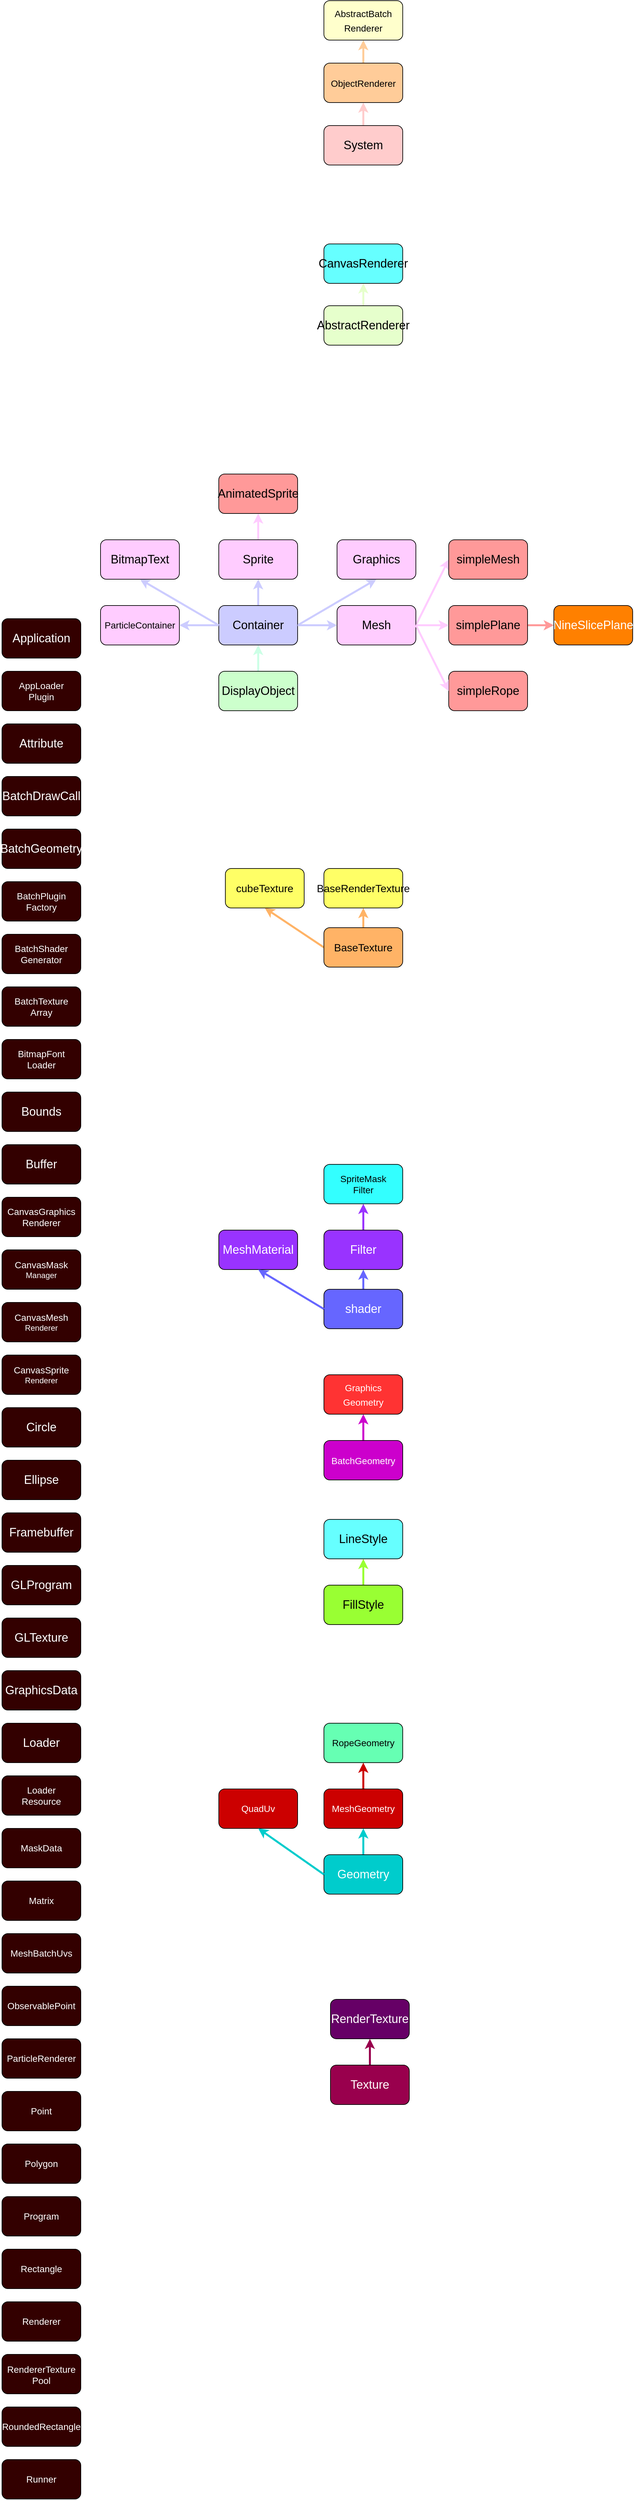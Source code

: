 <mxfile version="12.3.9" type="github" pages="1">
  <diagram id="thLPAHnBat29S-Hlk40B" name="第 1 页">
    <mxGraphModel dx="1695" dy="482" grid="1" gridSize="10" guides="0" tooltips="1" connect="1" arrows="1" fold="1" page="1" pageScale="1" pageWidth="827" pageHeight="1169" math="0" shadow="0">
      <root>
        <mxCell id="0"/>
        <mxCell id="1" parent="0"/>
        <mxCell id="hVxCnSyeNLPReYvmllyp-5" style="rounded=0;orthogonalLoop=1;jettySize=auto;html=1;exitX=0.5;exitY=0;exitDx=0;exitDy=0;entryX=0.5;entryY=1;entryDx=0;entryDy=0;strokeColor=#FFCCCC;strokeWidth=3;" edge="1" parent="1" source="hVxCnSyeNLPReYvmllyp-2" target="hVxCnSyeNLPReYvmllyp-3">
          <mxGeometry relative="1" as="geometry"/>
        </mxCell>
        <mxCell id="hVxCnSyeNLPReYvmllyp-2" value="&lt;font style=&quot;font-size: 18px&quot;&gt;System&lt;/font&gt;" style="rounded=1;whiteSpace=wrap;html=1;fillColor=#FFCCCC;" vertex="1" parent="1">
          <mxGeometry x="340" y="280" width="120" height="60" as="geometry"/>
        </mxCell>
        <mxCell id="hVxCnSyeNLPReYvmllyp-8" style="edgeStyle=none;rounded=0;orthogonalLoop=1;jettySize=auto;html=1;exitX=0.5;exitY=0;exitDx=0;exitDy=0;strokeColor=#FFCC99;strokeWidth=3;" edge="1" parent="1" source="hVxCnSyeNLPReYvmllyp-3" target="hVxCnSyeNLPReYvmllyp-7">
          <mxGeometry relative="1" as="geometry"/>
        </mxCell>
        <mxCell id="hVxCnSyeNLPReYvmllyp-3" value="&lt;font style=&quot;font-size: 14px&quot;&gt;ObjectRenderer&lt;/font&gt;" style="rounded=1;whiteSpace=wrap;html=1;fillColor=#FFCC99;gradientColor=none;fontSize=18;" vertex="1" parent="1">
          <mxGeometry x="340" y="185" width="120" height="60" as="geometry"/>
        </mxCell>
        <mxCell id="hVxCnSyeNLPReYvmllyp-7" value="&lt;font style=&quot;font-size: 14px&quot;&gt;AbstractBatch&lt;br&gt;Renderer&lt;/font&gt;" style="rounded=1;whiteSpace=wrap;html=1;fillColor=#FFFFCC;gradientColor=none;fontSize=18;" vertex="1" parent="1">
          <mxGeometry x="340" y="90" width="120" height="60" as="geometry"/>
        </mxCell>
        <mxCell id="hVxCnSyeNLPReYvmllyp-39" style="edgeStyle=none;rounded=0;orthogonalLoop=1;jettySize=auto;html=1;exitX=0.5;exitY=0;exitDx=0;exitDy=0;entryX=0.5;entryY=1;entryDx=0;entryDy=0;strokeColor=#E6FFCC;strokeWidth=3;" edge="1" parent="1" source="hVxCnSyeNLPReYvmllyp-9" target="hVxCnSyeNLPReYvmllyp-38">
          <mxGeometry relative="1" as="geometry"/>
        </mxCell>
        <mxCell id="hVxCnSyeNLPReYvmllyp-9" value="&lt;span style=&quot;font-size: 18px&quot;&gt;AbstractRenderer&lt;/span&gt;" style="rounded=1;whiteSpace=wrap;html=1;fillColor=#E6FFCC;" vertex="1" parent="1">
          <mxGeometry x="340" y="554" width="120" height="60" as="geometry"/>
        </mxCell>
        <mxCell id="hVxCnSyeNLPReYvmllyp-13" style="edgeStyle=none;rounded=0;orthogonalLoop=1;jettySize=auto;html=1;exitX=0.5;exitY=0;exitDx=0;exitDy=0;entryX=0.5;entryY=1;entryDx=0;entryDy=0;strokeColor=#CCFFE6;strokeWidth=3;" edge="1" parent="1" source="hVxCnSyeNLPReYvmllyp-10" target="hVxCnSyeNLPReYvmllyp-11">
          <mxGeometry relative="1" as="geometry"/>
        </mxCell>
        <mxCell id="hVxCnSyeNLPReYvmllyp-10" value="&lt;span style=&quot;font-size: 18px&quot;&gt;DisplayObject&lt;/span&gt;" style="rounded=1;whiteSpace=wrap;html=1;fillColor=#CCFFCC;gradientColor=none;" vertex="1" parent="1">
          <mxGeometry x="180" y="1110" width="120" height="60" as="geometry"/>
        </mxCell>
        <mxCell id="hVxCnSyeNLPReYvmllyp-15" style="edgeStyle=none;rounded=0;orthogonalLoop=1;jettySize=auto;html=1;exitX=0.5;exitY=0;exitDx=0;exitDy=0;strokeColor=#CCCCFF;strokeWidth=3;" edge="1" parent="1" source="hVxCnSyeNLPReYvmllyp-11" target="hVxCnSyeNLPReYvmllyp-14">
          <mxGeometry relative="1" as="geometry"/>
        </mxCell>
        <mxCell id="hVxCnSyeNLPReYvmllyp-57" style="edgeStyle=none;rounded=0;orthogonalLoop=1;jettySize=auto;html=1;exitX=1;exitY=0.5;exitDx=0;exitDy=0;entryX=0.5;entryY=1;entryDx=0;entryDy=0;strokeColor=#CCCCFF;strokeWidth=3;" edge="1" parent="1" source="hVxCnSyeNLPReYvmllyp-11" target="hVxCnSyeNLPReYvmllyp-56">
          <mxGeometry relative="1" as="geometry"/>
        </mxCell>
        <mxCell id="hVxCnSyeNLPReYvmllyp-11" value="&lt;span style=&quot;font-size: 18px&quot;&gt;Container&lt;/span&gt;" style="rounded=1;whiteSpace=wrap;html=1;fillColor=#CCCCFF;gradientColor=none;" vertex="1" parent="1">
          <mxGeometry x="180" y="1010" width="120" height="60" as="geometry"/>
        </mxCell>
        <mxCell id="hVxCnSyeNLPReYvmllyp-17" style="edgeStyle=none;rounded=0;orthogonalLoop=1;jettySize=auto;html=1;exitX=0.5;exitY=0;exitDx=0;exitDy=0;entryX=0.5;entryY=1;entryDx=0;entryDy=0;strokeColor=#FFCCFF;strokeWidth=3;" edge="1" parent="1" source="hVxCnSyeNLPReYvmllyp-14" target="hVxCnSyeNLPReYvmllyp-16">
          <mxGeometry relative="1" as="geometry"/>
        </mxCell>
        <mxCell id="hVxCnSyeNLPReYvmllyp-14" value="&lt;span style=&quot;font-size: 18px&quot;&gt;Sprite&lt;/span&gt;" style="rounded=1;whiteSpace=wrap;html=1;fillColor=#FFCCFF;gradientColor=none;" vertex="1" parent="1">
          <mxGeometry x="180" y="910" width="120" height="60" as="geometry"/>
        </mxCell>
        <mxCell id="hVxCnSyeNLPReYvmllyp-16" value="&lt;span style=&quot;font-size: 18px&quot;&gt;AnimatedSprite&lt;/span&gt;" style="rounded=1;whiteSpace=wrap;html=1;fillColor=#FF9999;gradientColor=none;" vertex="1" parent="1">
          <mxGeometry x="180" y="810" width="120" height="60" as="geometry"/>
        </mxCell>
        <mxCell id="hVxCnSyeNLPReYvmllyp-18" value="&lt;span style=&quot;font-size: 18px&quot;&gt;&lt;font color=&quot;#ffffff&quot;&gt;Application&lt;/font&gt;&lt;/span&gt;" style="rounded=1;whiteSpace=wrap;html=1;fillColor=#330000;gradientColor=none;" vertex="1" parent="1">
          <mxGeometry x="-150" y="1030" width="120" height="60" as="geometry"/>
        </mxCell>
        <mxCell id="hVxCnSyeNLPReYvmllyp-19" value="&lt;font color=&quot;#ffffff&quot; style=&quot;font-size: 14px&quot;&gt;AppLoader&lt;br&gt;Plugin&lt;/font&gt;" style="rounded=1;whiteSpace=wrap;html=1;fillColor=#330000;gradientColor=none;" vertex="1" parent="1">
          <mxGeometry x="-150" y="1110" width="120" height="60" as="geometry"/>
        </mxCell>
        <mxCell id="hVxCnSyeNLPReYvmllyp-20" value="&lt;span style=&quot;font-size: 18px&quot;&gt;&lt;font color=&quot;#ffffff&quot;&gt;Attribute&lt;/font&gt;&lt;/span&gt;" style="rounded=1;whiteSpace=wrap;html=1;fillColor=#330000;gradientColor=none;" vertex="1" parent="1">
          <mxGeometry x="-150" y="1190" width="120" height="60" as="geometry"/>
        </mxCell>
        <mxCell id="hVxCnSyeNLPReYvmllyp-23" style="edgeStyle=none;rounded=0;orthogonalLoop=1;jettySize=auto;html=1;exitX=0.5;exitY=0;exitDx=0;exitDy=0;strokeColor=#FFB366;strokeWidth=3;" edge="1" parent="1" source="hVxCnSyeNLPReYvmllyp-21" target="hVxCnSyeNLPReYvmllyp-22">
          <mxGeometry relative="1" as="geometry"/>
        </mxCell>
        <mxCell id="hVxCnSyeNLPReYvmllyp-43" style="edgeStyle=none;rounded=0;orthogonalLoop=1;jettySize=auto;html=1;exitX=0;exitY=0.5;exitDx=0;exitDy=0;entryX=0.5;entryY=1;entryDx=0;entryDy=0;strokeColor=#FFB366;strokeWidth=3;" edge="1" parent="1" source="hVxCnSyeNLPReYvmllyp-21" target="hVxCnSyeNLPReYvmllyp-42">
          <mxGeometry relative="1" as="geometry"/>
        </mxCell>
        <mxCell id="hVxCnSyeNLPReYvmllyp-21" value="&lt;font size=&quot;3&quot;&gt;BaseTexture&lt;/font&gt;" style="rounded=1;whiteSpace=wrap;html=1;fillColor=#FFB366;gradientColor=none;" vertex="1" parent="1">
          <mxGeometry x="340" y="1500" width="120" height="60" as="geometry"/>
        </mxCell>
        <mxCell id="hVxCnSyeNLPReYvmllyp-22" value="&lt;font size=&quot;3&quot;&gt;BaseRenderTexture&lt;/font&gt;" style="rounded=1;whiteSpace=wrap;html=1;fillColor=#FFFF66;gradientColor=none;" vertex="1" parent="1">
          <mxGeometry x="340" y="1410" width="120" height="60" as="geometry"/>
        </mxCell>
        <mxCell id="hVxCnSyeNLPReYvmllyp-24" value="&lt;span style=&quot;font-size: 18px&quot;&gt;&lt;font color=&quot;#ffffff&quot;&gt;BatchDrawCall&lt;/font&gt;&lt;/span&gt;" style="rounded=1;whiteSpace=wrap;html=1;fillColor=#330000;gradientColor=none;" vertex="1" parent="1">
          <mxGeometry x="-150" y="1270" width="120" height="60" as="geometry"/>
        </mxCell>
        <mxCell id="hVxCnSyeNLPReYvmllyp-25" value="&lt;font color=&quot;#ffffff&quot; style=&quot;font-size: 18px&quot;&gt;BatchGeometry&lt;/font&gt;" style="rounded=1;whiteSpace=wrap;html=1;fillColor=#330000;gradientColor=none;" vertex="1" parent="1">
          <mxGeometry x="-150" y="1350" width="120" height="60" as="geometry"/>
        </mxCell>
        <mxCell id="hVxCnSyeNLPReYvmllyp-26" value="&lt;font color=&quot;#ffffff&quot; style=&quot;font-size: 14px&quot;&gt;BatchPlugin&lt;br&gt;Factory&lt;/font&gt;" style="rounded=1;whiteSpace=wrap;html=1;fillColor=#330000;gradientColor=none;" vertex="1" parent="1">
          <mxGeometry x="-150" y="1430" width="120" height="60" as="geometry"/>
        </mxCell>
        <mxCell id="hVxCnSyeNLPReYvmllyp-27" value="&lt;font color=&quot;#ffffff&quot; style=&quot;font-size: 14px&quot;&gt;BatchShader&lt;br&gt;Generator&lt;/font&gt;" style="rounded=1;whiteSpace=wrap;html=1;fillColor=#330000;gradientColor=none;" vertex="1" parent="1">
          <mxGeometry x="-150" y="1510" width="120" height="60" as="geometry"/>
        </mxCell>
        <mxCell id="hVxCnSyeNLPReYvmllyp-28" value="&lt;font color=&quot;#ffffff&quot; style=&quot;font-size: 14px&quot;&gt;BatchTexture&lt;br&gt;Array&lt;/font&gt;" style="rounded=1;whiteSpace=wrap;html=1;fillColor=#330000;gradientColor=none;" vertex="1" parent="1">
          <mxGeometry x="-150" y="1590" width="120" height="60" as="geometry"/>
        </mxCell>
        <mxCell id="hVxCnSyeNLPReYvmllyp-29" value="&lt;font color=&quot;#ffffff&quot; style=&quot;font-size: 14px&quot;&gt;BitmapFont&lt;br&gt;Loader&lt;br&gt;&lt;/font&gt;" style="rounded=1;whiteSpace=wrap;html=1;fillColor=#330000;gradientColor=none;" vertex="1" parent="1">
          <mxGeometry x="-150" y="1670" width="120" height="60" as="geometry"/>
        </mxCell>
        <mxCell id="hVxCnSyeNLPReYvmllyp-30" style="edgeStyle=none;rounded=0;orthogonalLoop=1;jettySize=auto;html=1;exitX=0;exitY=0.5;exitDx=0;exitDy=0;strokeColor=#CCCCFF;strokeWidth=3;entryX=0.5;entryY=1;entryDx=0;entryDy=0;" edge="1" parent="1" source="hVxCnSyeNLPReYvmllyp-11" target="hVxCnSyeNLPReYvmllyp-32">
          <mxGeometry relative="1" as="geometry">
            <mxPoint x="250" y="1020" as="sourcePoint"/>
            <mxPoint x="60" y="1030" as="targetPoint"/>
          </mxGeometry>
        </mxCell>
        <mxCell id="hVxCnSyeNLPReYvmllyp-32" value="&lt;span style=&quot;font-size: 18px&quot;&gt;BitmapText&lt;/span&gt;" style="rounded=1;whiteSpace=wrap;html=1;fillColor=#FFCCFF;gradientColor=none;" vertex="1" parent="1">
          <mxGeometry y="910" width="120" height="60" as="geometry"/>
        </mxCell>
        <mxCell id="hVxCnSyeNLPReYvmllyp-33" value="&lt;font color=&quot;#ffffff&quot;&gt;&lt;font style=&quot;font-size: 18px&quot;&gt;Bounds&lt;/font&gt;&lt;br&gt;&lt;/font&gt;" style="rounded=1;whiteSpace=wrap;html=1;fillColor=#330000;gradientColor=none;" vertex="1" parent="1">
          <mxGeometry x="-150" y="1750" width="120" height="60" as="geometry"/>
        </mxCell>
        <mxCell id="hVxCnSyeNLPReYvmllyp-34" value="&lt;font color=&quot;#ffffff&quot;&gt;&lt;font style=&quot;font-size: 18px&quot;&gt;Buffer&lt;/font&gt;&lt;br&gt;&lt;/font&gt;" style="rounded=1;whiteSpace=wrap;html=1;fillColor=#330000;gradientColor=none;" vertex="1" parent="1">
          <mxGeometry x="-150" y="1830" width="120" height="60" as="geometry"/>
        </mxCell>
        <mxCell id="hVxCnSyeNLPReYvmllyp-35" value="&lt;font color=&quot;#ffffff&quot;&gt;&lt;font style=&quot;font-size: 14px&quot;&gt;&lt;font&gt;CanvasGraphics&lt;br&gt;&lt;/font&gt;Renderer&lt;/font&gt;&lt;br&gt;&lt;/font&gt;" style="rounded=1;whiteSpace=wrap;html=1;fillColor=#330000;gradientColor=none;" vertex="1" parent="1">
          <mxGeometry x="-150" y="1910" width="120" height="60" as="geometry"/>
        </mxCell>
        <mxCell id="hVxCnSyeNLPReYvmllyp-36" value="&lt;font color=&quot;#ffffff&quot;&gt;&lt;font style=&quot;font-size: 14px&quot;&gt;&lt;font&gt;CanvasMask&lt;br&gt;&lt;/font&gt;&lt;/font&gt;Manager&lt;br&gt;&lt;/font&gt;" style="rounded=1;whiteSpace=wrap;html=1;fillColor=#330000;gradientColor=none;" vertex="1" parent="1">
          <mxGeometry x="-150" y="1990" width="120" height="60" as="geometry"/>
        </mxCell>
        <mxCell id="hVxCnSyeNLPReYvmllyp-37" value="&lt;font color=&quot;#ffffff&quot;&gt;&lt;font style=&quot;font-size: 14px&quot;&gt;&lt;font&gt;CanvasMesh&lt;br&gt;&lt;/font&gt;&lt;/font&gt;Renderer&lt;br&gt;&lt;/font&gt;" style="rounded=1;whiteSpace=wrap;html=1;fillColor=#330000;gradientColor=none;" vertex="1" parent="1">
          <mxGeometry x="-150" y="2070" width="120" height="60" as="geometry"/>
        </mxCell>
        <mxCell id="hVxCnSyeNLPReYvmllyp-38" value="&lt;span style=&quot;font-size: 18px&quot;&gt;CanvasRenderer&lt;/span&gt;" style="rounded=1;whiteSpace=wrap;html=1;fillColor=#66FFFF;" vertex="1" parent="1">
          <mxGeometry x="340" y="460" width="120" height="60" as="geometry"/>
        </mxCell>
        <mxCell id="hVxCnSyeNLPReYvmllyp-40" value="&lt;font color=&quot;#ffffff&quot;&gt;&lt;font style=&quot;font-size: 14px&quot;&gt;&lt;font&gt;CanvasSprite&lt;br&gt;&lt;/font&gt;&lt;/font&gt;Renderer&lt;br&gt;&lt;/font&gt;" style="rounded=1;whiteSpace=wrap;html=1;fillColor=#330000;gradientColor=none;" vertex="1" parent="1">
          <mxGeometry x="-150" y="2150" width="120" height="60" as="geometry"/>
        </mxCell>
        <mxCell id="hVxCnSyeNLPReYvmllyp-41" value="&lt;font color=&quot;#ffffff&quot;&gt;&lt;font style=&quot;font-size: 18px&quot;&gt;Circle&lt;/font&gt;&lt;br&gt;&lt;/font&gt;" style="rounded=1;whiteSpace=wrap;html=1;fillColor=#330000;gradientColor=none;" vertex="1" parent="1">
          <mxGeometry x="-150" y="2230" width="120" height="60" as="geometry"/>
        </mxCell>
        <mxCell id="hVxCnSyeNLPReYvmllyp-42" value="&lt;font size=&quot;3&quot;&gt;cubeTexture&lt;/font&gt;" style="rounded=1;whiteSpace=wrap;html=1;fillColor=#FFFF66;gradientColor=none;" vertex="1" parent="1">
          <mxGeometry x="190" y="1410" width="120" height="60" as="geometry"/>
        </mxCell>
        <mxCell id="hVxCnSyeNLPReYvmllyp-44" value="&lt;font color=&quot;#ffffff&quot;&gt;&lt;font style=&quot;font-size: 18px&quot;&gt;Ellipse&lt;/font&gt;&lt;br&gt;&lt;/font&gt;" style="rounded=1;whiteSpace=wrap;html=1;fillColor=#330000;gradientColor=none;" vertex="1" parent="1">
          <mxGeometry x="-150" y="2310" width="120" height="60" as="geometry"/>
        </mxCell>
        <mxCell id="hVxCnSyeNLPReYvmllyp-63" style="edgeStyle=none;rounded=0;orthogonalLoop=1;jettySize=auto;html=1;exitX=0.5;exitY=0;exitDx=0;exitDy=0;entryX=0.5;entryY=1;entryDx=0;entryDy=0;strokeColor=#99FF33;strokeWidth=3;" edge="1" parent="1" source="hVxCnSyeNLPReYvmllyp-45" target="hVxCnSyeNLPReYvmllyp-62">
          <mxGeometry relative="1" as="geometry"/>
        </mxCell>
        <mxCell id="hVxCnSyeNLPReYvmllyp-45" value="&lt;font style=&quot;font-size: 18px&quot;&gt;FillStyle&lt;/font&gt;" style="rounded=1;whiteSpace=wrap;html=1;fillColor=#99FF33;gradientColor=none;" vertex="1" parent="1">
          <mxGeometry x="340" y="2500" width="120" height="60" as="geometry"/>
        </mxCell>
        <mxCell id="hVxCnSyeNLPReYvmllyp-49" style="edgeStyle=none;rounded=0;orthogonalLoop=1;jettySize=auto;html=1;exitX=0.5;exitY=0;exitDx=0;exitDy=0;entryX=0.5;entryY=1;entryDx=0;entryDy=0;strokeColor=#6666FF;strokeWidth=3;" edge="1" parent="1" source="hVxCnSyeNLPReYvmllyp-47" target="hVxCnSyeNLPReYvmllyp-48">
          <mxGeometry relative="1" as="geometry"/>
        </mxCell>
        <object label="&lt;font color=&quot;#ffffff&quot; style=&quot;font-size: 18px&quot;&gt;shader&lt;/font&gt;" 描述="着色器" link="http://pixijs.download/release/docs/PIXI.Shader.html" id="hVxCnSyeNLPReYvmllyp-47">
          <mxCell style="rounded=1;whiteSpace=wrap;html=1;fillColor=#6666FF;gradientColor=none;" vertex="1" parent="1">
            <mxGeometry x="340" y="2050" width="120" height="60" as="geometry"/>
          </mxCell>
        </object>
        <mxCell id="hVxCnSyeNLPReYvmllyp-111" style="edgeStyle=none;rounded=0;orthogonalLoop=1;jettySize=auto;html=1;exitX=0.5;exitY=0;exitDx=0;exitDy=0;entryX=0.5;entryY=1;entryDx=0;entryDy=0;strokeColor=#9933FF;strokeWidth=3;" edge="1" parent="1" source="hVxCnSyeNLPReYvmllyp-48" target="hVxCnSyeNLPReYvmllyp-110">
          <mxGeometry relative="1" as="geometry"/>
        </mxCell>
        <mxCell id="hVxCnSyeNLPReYvmllyp-48" value="&lt;font color=&quot;#ffffff&quot; style=&quot;font-size: 18px&quot;&gt;Filter&lt;/font&gt;" style="rounded=1;whiteSpace=wrap;html=1;fillColor=#9933FF;gradientColor=none;" vertex="1" parent="1">
          <mxGeometry x="340" y="1960" width="120" height="60" as="geometry"/>
        </mxCell>
        <mxCell id="hVxCnSyeNLPReYvmllyp-52" value="&lt;font color=&quot;#ffffff&quot;&gt;&lt;font style=&quot;font-size: 18px&quot;&gt;Framebuffer&lt;/font&gt;&lt;br&gt;&lt;/font&gt;" style="rounded=1;whiteSpace=wrap;html=1;fillColor=#330000;gradientColor=none;" vertex="1" parent="1">
          <mxGeometry x="-150" y="2390" width="120" height="60" as="geometry"/>
        </mxCell>
        <mxCell id="hVxCnSyeNLPReYvmllyp-73" style="edgeStyle=none;rounded=0;orthogonalLoop=1;jettySize=auto;html=1;exitX=0.5;exitY=0;exitDx=0;exitDy=0;entryX=0.5;entryY=1;entryDx=0;entryDy=0;strokeColor=#00CCCC;strokeWidth=3;" edge="1" parent="1" source="hVxCnSyeNLPReYvmllyp-53" target="hVxCnSyeNLPReYvmllyp-72">
          <mxGeometry relative="1" as="geometry"/>
        </mxCell>
        <mxCell id="hVxCnSyeNLPReYvmllyp-53" value="&lt;font color=&quot;#ffffff&quot;&gt;&lt;span style=&quot;font-size: 18px&quot;&gt;Geometry&lt;/span&gt;&lt;br&gt;&lt;/font&gt;" style="rounded=1;whiteSpace=wrap;html=1;fillColor=#00CCCC;gradientColor=none;" vertex="1" parent="1">
          <mxGeometry x="340" y="2910" width="120" height="60" as="geometry"/>
        </mxCell>
        <mxCell id="hVxCnSyeNLPReYvmllyp-54" value="&lt;font color=&quot;#ffffff&quot;&gt;&lt;span style=&quot;font-size: 18px&quot;&gt;GLProgram&lt;/span&gt;&lt;br&gt;&lt;/font&gt;" style="rounded=1;whiteSpace=wrap;html=1;fillColor=#330000;gradientColor=none;" vertex="1" parent="1">
          <mxGeometry x="-150" y="2470" width="120" height="60" as="geometry"/>
        </mxCell>
        <mxCell id="hVxCnSyeNLPReYvmllyp-55" value="&lt;font color=&quot;#ffffff&quot;&gt;&lt;span style=&quot;font-size: 18px&quot;&gt;GLTexture&lt;/span&gt;&lt;br&gt;&lt;/font&gt;" style="rounded=1;whiteSpace=wrap;html=1;fillColor=#330000;gradientColor=none;" vertex="1" parent="1">
          <mxGeometry x="-150" y="2550" width="120" height="60" as="geometry"/>
        </mxCell>
        <mxCell id="hVxCnSyeNLPReYvmllyp-56" value="&lt;span style=&quot;font-size: 18px&quot;&gt;Graphics&lt;/span&gt;" style="rounded=1;whiteSpace=wrap;html=1;fillColor=#FFCCFF;gradientColor=none;" vertex="1" parent="1">
          <mxGeometry x="360" y="910" width="120" height="60" as="geometry"/>
        </mxCell>
        <mxCell id="hVxCnSyeNLPReYvmllyp-58" value="&lt;font color=&quot;#ffffff&quot;&gt;&lt;span style=&quot;font-size: 18px&quot;&gt;GraphicsData&lt;/span&gt;&lt;br&gt;&lt;/font&gt;" style="rounded=1;whiteSpace=wrap;html=1;fillColor=#330000;gradientColor=none;" vertex="1" parent="1">
          <mxGeometry x="-150" y="2630" width="120" height="60" as="geometry"/>
        </mxCell>
        <mxCell id="hVxCnSyeNLPReYvmllyp-61" style="edgeStyle=none;rounded=0;orthogonalLoop=1;jettySize=auto;html=1;exitX=0.5;exitY=0;exitDx=0;exitDy=0;entryX=0.5;entryY=1;entryDx=0;entryDy=0;strokeColor=#CC00CC;strokeWidth=3;" edge="1" parent="1" source="hVxCnSyeNLPReYvmllyp-59" target="hVxCnSyeNLPReYvmllyp-60">
          <mxGeometry relative="1" as="geometry"/>
        </mxCell>
        <mxCell id="hVxCnSyeNLPReYvmllyp-59" value="&lt;font color=&quot;#ffffff&quot; style=&quot;font-size: 14px&quot;&gt;BatchGeometry&lt;/font&gt;" style="rounded=1;whiteSpace=wrap;html=1;fillColor=#CC00CC;gradientColor=none;fontSize=18;" vertex="1" parent="1">
          <mxGeometry x="340" y="2280" width="120" height="60" as="geometry"/>
        </mxCell>
        <mxCell id="hVxCnSyeNLPReYvmllyp-60" value="&lt;font color=&quot;#ffffff&quot; style=&quot;font-size: 14px&quot;&gt;Graphics&lt;br&gt;Geometry&lt;/font&gt;" style="rounded=1;whiteSpace=wrap;html=1;fillColor=#FF3333;gradientColor=none;fontSize=18;" vertex="1" parent="1">
          <mxGeometry x="340" y="2180" width="120" height="60" as="geometry"/>
        </mxCell>
        <mxCell id="hVxCnSyeNLPReYvmllyp-62" value="&lt;font style=&quot;font-size: 18px&quot;&gt;LineStyle&lt;/font&gt;" style="rounded=1;whiteSpace=wrap;html=1;fillColor=#66FFFF;gradientColor=none;" vertex="1" parent="1">
          <mxGeometry x="340" y="2400" width="120" height="60" as="geometry"/>
        </mxCell>
        <mxCell id="hVxCnSyeNLPReYvmllyp-64" value="&lt;font color=&quot;#ffffff&quot;&gt;&lt;span style=&quot;font-size: 18px&quot;&gt;Loader&lt;/span&gt;&lt;br&gt;&lt;/font&gt;" style="rounded=1;whiteSpace=wrap;html=1;fillColor=#330000;gradientColor=none;" vertex="1" parent="1">
          <mxGeometry x="-150" y="2710" width="120" height="60" as="geometry"/>
        </mxCell>
        <mxCell id="hVxCnSyeNLPReYvmllyp-65" value="&lt;font color=&quot;#ffffff&quot;&gt;&lt;font style=&quot;font-size: 14px&quot;&gt;Loader&lt;br&gt;Resource&lt;/font&gt;&lt;br&gt;&lt;/font&gt;" style="rounded=1;whiteSpace=wrap;html=1;fillColor=#330000;gradientColor=none;" vertex="1" parent="1">
          <mxGeometry x="-150" y="2790" width="120" height="60" as="geometry"/>
        </mxCell>
        <mxCell id="hVxCnSyeNLPReYvmllyp-66" value="&lt;font color=&quot;#ffffff&quot;&gt;&lt;span style=&quot;font-size: 14px&quot;&gt;MaskData&lt;/span&gt;&lt;br&gt;&lt;/font&gt;" style="rounded=1;whiteSpace=wrap;html=1;fillColor=#330000;gradientColor=none;" vertex="1" parent="1">
          <mxGeometry x="-150" y="2870" width="120" height="60" as="geometry"/>
        </mxCell>
        <mxCell id="hVxCnSyeNLPReYvmllyp-67" value="&lt;font color=&quot;#ffffff&quot;&gt;&lt;span style=&quot;font-size: 14px&quot;&gt;Matrix&lt;/span&gt;&lt;br&gt;&lt;/font&gt;" style="rounded=1;whiteSpace=wrap;html=1;fillColor=#330000;gradientColor=none;" vertex="1" parent="1">
          <mxGeometry x="-150" y="2950" width="120" height="60" as="geometry"/>
        </mxCell>
        <mxCell id="hVxCnSyeNLPReYvmllyp-106" style="edgeStyle=none;rounded=0;orthogonalLoop=1;jettySize=auto;html=1;exitX=1;exitY=0.5;exitDx=0;exitDy=0;entryX=0;entryY=0.5;entryDx=0;entryDy=0;strokeColor=#FFCCFF;strokeWidth=3;" edge="1" parent="1" source="hVxCnSyeNLPReYvmllyp-69" target="hVxCnSyeNLPReYvmllyp-105">
          <mxGeometry relative="1" as="geometry"/>
        </mxCell>
        <mxCell id="hVxCnSyeNLPReYvmllyp-69" value="&lt;span style=&quot;font-size: 18px&quot;&gt;Mesh&lt;/span&gt;" style="rounded=1;whiteSpace=wrap;html=1;fillColor=#FFCCFF;gradientColor=none;" vertex="1" parent="1">
          <mxGeometry x="360" y="1010" width="120" height="60" as="geometry"/>
        </mxCell>
        <mxCell id="hVxCnSyeNLPReYvmllyp-70" style="edgeStyle=none;rounded=0;orthogonalLoop=1;jettySize=auto;html=1;exitX=1;exitY=0.5;exitDx=0;exitDy=0;entryX=0;entryY=0.5;entryDx=0;entryDy=0;strokeColor=#CCCCFF;strokeWidth=3;" edge="1" parent="1" source="hVxCnSyeNLPReYvmllyp-11" target="hVxCnSyeNLPReYvmllyp-69">
          <mxGeometry relative="1" as="geometry">
            <mxPoint x="310" y="1050" as="sourcePoint"/>
            <mxPoint x="430" y="980" as="targetPoint"/>
          </mxGeometry>
        </mxCell>
        <mxCell id="hVxCnSyeNLPReYvmllyp-71" value="&lt;font color=&quot;#ffffff&quot;&gt;&lt;span style=&quot;font-size: 14px&quot;&gt;MeshBatchUvs&lt;/span&gt;&lt;br&gt;&lt;/font&gt;" style="rounded=1;whiteSpace=wrap;html=1;fillColor=#330000;gradientColor=none;" vertex="1" parent="1">
          <mxGeometry x="-150" y="3030" width="120" height="60" as="geometry"/>
        </mxCell>
        <mxCell id="hVxCnSyeNLPReYvmllyp-102" style="edgeStyle=none;rounded=0;orthogonalLoop=1;jettySize=auto;html=1;exitX=0.5;exitY=0;exitDx=0;exitDy=0;entryX=0.5;entryY=1;entryDx=0;entryDy=0;strokeColor=#CC0000;strokeWidth=3;" edge="1" parent="1" source="hVxCnSyeNLPReYvmllyp-72" target="hVxCnSyeNLPReYvmllyp-101">
          <mxGeometry relative="1" as="geometry"/>
        </mxCell>
        <mxCell id="hVxCnSyeNLPReYvmllyp-72" value="&lt;font color=&quot;#ffffff&quot;&gt;&lt;font style=&quot;font-size: 14px&quot;&gt;MeshGeometry&lt;/font&gt;&lt;br&gt;&lt;/font&gt;" style="rounded=1;whiteSpace=wrap;html=1;fillColor=#CC0000;gradientColor=none;" vertex="1" parent="1">
          <mxGeometry x="340" y="2810" width="120" height="60" as="geometry"/>
        </mxCell>
        <mxCell id="hVxCnSyeNLPReYvmllyp-74" value="&lt;font color=&quot;#ffffff&quot; style=&quot;font-size: 18px&quot;&gt;MeshMaterial&lt;/font&gt;" style="rounded=1;whiteSpace=wrap;html=1;fillColor=#9933FF;gradientColor=none;" vertex="1" parent="1">
          <mxGeometry x="180" y="1960" width="120" height="60" as="geometry"/>
        </mxCell>
        <mxCell id="hVxCnSyeNLPReYvmllyp-75" style="edgeStyle=none;rounded=0;orthogonalLoop=1;jettySize=auto;html=1;exitX=0;exitY=0.5;exitDx=0;exitDy=0;entryX=0.5;entryY=1;entryDx=0;entryDy=0;strokeColor=#6666FF;strokeWidth=3;" edge="1" parent="1" source="hVxCnSyeNLPReYvmllyp-47" target="hVxCnSyeNLPReYvmllyp-74">
          <mxGeometry relative="1" as="geometry">
            <mxPoint x="409" y="2060" as="sourcePoint"/>
            <mxPoint x="410" y="2030" as="targetPoint"/>
          </mxGeometry>
        </mxCell>
        <mxCell id="hVxCnSyeNLPReYvmllyp-79" style="edgeStyle=none;rounded=0;orthogonalLoop=1;jettySize=auto;html=1;exitX=1;exitY=0.5;exitDx=0;exitDy=0;entryX=0;entryY=0.5;entryDx=0;entryDy=0;strokeColor=#FF9999;strokeWidth=3;" edge="1" parent="1" source="hVxCnSyeNLPReYvmllyp-76" target="hVxCnSyeNLPReYvmllyp-78">
          <mxGeometry relative="1" as="geometry"/>
        </mxCell>
        <object label="&lt;span style=&quot;font-size: 18px&quot;&gt;simplePlane&lt;/span&gt;" 描述="SimplePlane允许您在几个点上绘制纹理，然后操作这些点" link="http://pixijs.download/release/docs/PIXI.SimplePlane.html" id="hVxCnSyeNLPReYvmllyp-76">
          <mxCell style="rounded=1;whiteSpace=wrap;html=1;fillColor=#FF9999;gradientColor=none;" vertex="1" parent="1">
            <mxGeometry x="530" y="1010" width="120" height="60" as="geometry"/>
          </mxCell>
        </object>
        <mxCell id="hVxCnSyeNLPReYvmllyp-77" style="edgeStyle=none;rounded=0;orthogonalLoop=1;jettySize=auto;html=1;exitX=1;exitY=0.5;exitDx=0;exitDy=0;entryX=0;entryY=0.5;entryDx=0;entryDy=0;strokeColor=#FFCCFF;strokeWidth=3;" edge="1" parent="1" source="hVxCnSyeNLPReYvmllyp-69" target="hVxCnSyeNLPReYvmllyp-76">
          <mxGeometry relative="1" as="geometry">
            <mxPoint x="250" y="920" as="sourcePoint"/>
            <mxPoint x="250" y="880" as="targetPoint"/>
          </mxGeometry>
        </mxCell>
        <mxCell id="hVxCnSyeNLPReYvmllyp-78" value="&lt;font color=&quot;#ffffff&quot;&gt;&lt;span style=&quot;font-size: 18px&quot;&gt;NineSlicePlane&lt;/span&gt;&lt;/font&gt;" style="rounded=1;whiteSpace=wrap;html=1;fillColor=#FF8000;gradientColor=none;" vertex="1" parent="1">
          <mxGeometry x="690" y="1010" width="120" height="60" as="geometry"/>
        </mxCell>
        <mxCell id="hVxCnSyeNLPReYvmllyp-80" value="&lt;font color=&quot;#ffffff&quot;&gt;&lt;span style=&quot;font-size: 14px&quot;&gt;ObservablePoint&lt;/span&gt;&lt;br&gt;&lt;/font&gt;" style="rounded=1;whiteSpace=wrap;html=1;fillColor=#330000;gradientColor=none;" vertex="1" parent="1">
          <mxGeometry x="-150" y="3110" width="120" height="60" as="geometry"/>
        </mxCell>
        <mxCell id="hVxCnSyeNLPReYvmllyp-82" value="&lt;font style=&quot;font-size: 14px&quot;&gt;ParticleContainer&lt;/font&gt;" style="rounded=1;whiteSpace=wrap;html=1;fillColor=#FFCCFF;gradientColor=none;" vertex="1" parent="1">
          <mxGeometry y="1010" width="120" height="60" as="geometry"/>
        </mxCell>
        <mxCell id="hVxCnSyeNLPReYvmllyp-83" style="edgeStyle=none;rounded=0;orthogonalLoop=1;jettySize=auto;html=1;exitX=0;exitY=0.5;exitDx=0;exitDy=0;strokeColor=#CCCCFF;strokeWidth=3;entryX=1;entryY=0.5;entryDx=0;entryDy=0;" edge="1" parent="1" source="hVxCnSyeNLPReYvmllyp-11" target="hVxCnSyeNLPReYvmllyp-82">
          <mxGeometry relative="1" as="geometry">
            <mxPoint x="190" y="1050" as="sourcePoint"/>
            <mxPoint x="70" y="980" as="targetPoint"/>
          </mxGeometry>
        </mxCell>
        <mxCell id="hVxCnSyeNLPReYvmllyp-84" value="&lt;font color=&quot;#ffffff&quot;&gt;&lt;span style=&quot;font-size: 14px&quot;&gt;ParticleRenderer&lt;/span&gt;&lt;br&gt;&lt;/font&gt;" style="rounded=1;whiteSpace=wrap;html=1;fillColor=#330000;gradientColor=none;" vertex="1" parent="1">
          <mxGeometry x="-150" y="3190" width="120" height="60" as="geometry"/>
        </mxCell>
        <mxCell id="hVxCnSyeNLPReYvmllyp-85" value="&lt;font color=&quot;#ffffff&quot;&gt;&lt;span style=&quot;font-size: 14px&quot;&gt;Point&lt;/span&gt;&lt;br&gt;&lt;/font&gt;" style="rounded=1;whiteSpace=wrap;html=1;fillColor=#330000;gradientColor=none;" vertex="1" parent="1">
          <mxGeometry x="-150" y="3270" width="120" height="60" as="geometry"/>
        </mxCell>
        <mxCell id="hVxCnSyeNLPReYvmllyp-86" value="&lt;font color=&quot;#ffffff&quot;&gt;&lt;span style=&quot;font-size: 14px&quot;&gt;Polygon&lt;/span&gt;&lt;br&gt;&lt;/font&gt;" style="rounded=1;whiteSpace=wrap;html=1;fillColor=#330000;gradientColor=none;" vertex="1" parent="1">
          <mxGeometry x="-150" y="3350" width="120" height="60" as="geometry"/>
        </mxCell>
        <mxCell id="hVxCnSyeNLPReYvmllyp-87" value="&lt;font color=&quot;#ffffff&quot;&gt;&lt;span style=&quot;font-size: 14px&quot;&gt;Program&lt;/span&gt;&lt;br&gt;&lt;/font&gt;" style="rounded=1;whiteSpace=wrap;html=1;fillColor=#330000;gradientColor=none;" vertex="1" parent="1">
          <mxGeometry x="-150" y="3430" width="120" height="60" as="geometry"/>
        </mxCell>
        <object label="&lt;font color=&quot;#ffffff&quot;&gt;&lt;font style=&quot;font-size: 14px&quot;&gt;QuadUv&lt;/font&gt;&lt;br&gt;&lt;/font&gt;" 描述="帮助类来创建一个带有uv的quad，就像v4中的一样" link="http://pixijs.download/release/docs/PIXI.QuadUv.html" id="hVxCnSyeNLPReYvmllyp-90">
          <mxCell style="rounded=1;whiteSpace=wrap;html=1;fillColor=#CC0000;gradientColor=none;" vertex="1" parent="1">
            <mxGeometry x="180" y="2810" width="120" height="60" as="geometry"/>
          </mxCell>
        </object>
        <mxCell id="hVxCnSyeNLPReYvmllyp-91" style="edgeStyle=none;rounded=0;orthogonalLoop=1;jettySize=auto;html=1;exitX=0;exitY=0.5;exitDx=0;exitDy=0;entryX=0.5;entryY=1;entryDx=0;entryDy=0;strokeColor=#00CCCC;strokeWidth=3;" edge="1" parent="1" source="hVxCnSyeNLPReYvmllyp-53" target="hVxCnSyeNLPReYvmllyp-90">
          <mxGeometry relative="1" as="geometry">
            <mxPoint x="410" y="2920" as="sourcePoint"/>
            <mxPoint x="410" y="2880" as="targetPoint"/>
          </mxGeometry>
        </mxCell>
        <object label="&lt;font color=&quot;#ffffff&quot;&gt;&lt;span style=&quot;font-size: 14px&quot;&gt;Rectangle&lt;/span&gt;&lt;br&gt;&lt;/font&gt;" 描述="矩形对象是一个由它的位置定义的区域，由它的左上角点(x, y)和它的宽度和高度表示。" link="http://pixijs.download/release/docs/PIXI.Rectangle.html" id="hVxCnSyeNLPReYvmllyp-93">
          <mxCell style="rounded=1;whiteSpace=wrap;html=1;fillColor=#330000;gradientColor=none;" vertex="1" parent="1">
            <mxGeometry x="-150" y="3510" width="120" height="60" as="geometry"/>
          </mxCell>
        </object>
        <object label="&lt;font color=&quot;#ffffff&quot;&gt;&lt;span style=&quot;font-size: 14px&quot;&gt;Renderer&lt;/span&gt;&lt;br&gt;&lt;/font&gt;" 描述="渲染器将场景及其所有内容绘制到支持WebGL的画布上。&#xa;这个渲染器应该用于支持WebGL的浏览器。&#xa;这个渲染器通过自动管理WebGLBatchesm工作，所以不需要Sprite批量或Sprite云。不要忘记将视图添加到DOM中，否则您将看不到任何内容!" link="http://pixijs.download/release/docs/PIXI.Renderer.html" id="hVxCnSyeNLPReYvmllyp-95">
          <mxCell style="rounded=1;whiteSpace=wrap;html=1;fillColor=#330000;gradientColor=none;" vertex="1" parent="1">
            <mxGeometry x="-150" y="3590" width="120" height="60" as="geometry"/>
          </mxCell>
        </object>
        <mxCell id="hVxCnSyeNLPReYvmllyp-99" style="edgeStyle=none;rounded=0;orthogonalLoop=1;jettySize=auto;html=1;exitX=0.5;exitY=0;exitDx=0;exitDy=0;entryX=0.5;entryY=1;entryDx=0;entryDy=0;strokeColor=#99004D;strokeWidth=3;" edge="1" parent="1" source="hVxCnSyeNLPReYvmllyp-97" target="hVxCnSyeNLPReYvmllyp-98">
          <mxGeometry relative="1" as="geometry"/>
        </mxCell>
        <object label="&lt;font color=&quot;#ffffff&quot; style=&quot;font-size: 18px&quot;&gt;Texture&lt;/font&gt;" 描述="纹理存储表示图像或图像的一部分的信息。&#xa;不能直接添加到显示列表中;而是使用它作为一个精灵的纹理。如果没有为纹理提供帧，则使用整个图像。" link="http://pixijs.download/release/docs/PIXI.Texture.html" id="hVxCnSyeNLPReYvmllyp-97">
          <mxCell style="rounded=1;whiteSpace=wrap;html=1;glass=0;fillColor=#99004D;gradientColor=none;" vertex="1" parent="1">
            <mxGeometry x="350" y="3230" width="120" height="60" as="geometry"/>
          </mxCell>
        </object>
        <object label="&lt;font color=&quot;#ffffff&quot; style=&quot;font-size: 18px&quot;&gt;RenderTexture&lt;/font&gt;" 描述="RenderTexture是一种特殊的纹理，它允许将任何PixiJS显示对象呈现给它。" link="http://pixijs.download/release/docs/PIXI.RenderTexture.html" id="hVxCnSyeNLPReYvmllyp-98">
          <mxCell style="rounded=1;whiteSpace=wrap;html=1;glass=0;fillColor=#660066;gradientColor=none;" vertex="1" parent="1">
            <mxGeometry x="350" y="3130" width="120" height="60" as="geometry"/>
          </mxCell>
        </object>
        <object label="&lt;font color=&quot;#ffffff&quot;&gt;&lt;span style=&quot;font-size: 14px&quot;&gt;&lt;br&gt;RendererTexture&lt;br&gt;Pool&lt;br&gt;&lt;/span&gt;&lt;br&gt;&lt;/font&gt;" 描述="实验!&#xa;纹理池，由FilterSystem和插件使用，存储临时pow2或屏幕大小的渲染纹理的集合&#xa;如果您为您的过滤器使用自定义的RenderTexturePool，您可以使用方法getFilterTexture和returnFilterTexture与in相同" link="http://pixijs.download/release/docs/PIXI.RenderTexturePool.html" id="hVxCnSyeNLPReYvmllyp-100">
          <mxCell style="rounded=1;whiteSpace=wrap;html=1;fillColor=#330000;gradientColor=none;" vertex="1" parent="1">
            <mxGeometry x="-150" y="3670" width="120" height="60" as="geometry"/>
          </mxCell>
        </object>
        <object label="&lt;font style=&quot;font-size: 14px&quot;&gt;RopeGeometry&lt;/font&gt;" 描述="RopeGeometry允许您在几个点上绘制几何图形，然后操作这些点。" link="http://pixijs.download/release/docs/PIXI.RopeGeometry.html" id="hVxCnSyeNLPReYvmllyp-101">
          <mxCell style="rounded=1;whiteSpace=wrap;html=1;fillColor=#66FFB3;gradientColor=none;" vertex="1" parent="1">
            <mxGeometry x="340" y="2710" width="120" height="60" as="geometry"/>
          </mxCell>
        </object>
        <object label="&lt;font color=&quot;#ffffff&quot;&gt;&lt;font style=&quot;font-size: 14px&quot;&gt;RoundedRectangle&lt;/font&gt;&lt;br&gt;&lt;/font&gt;" 描述="圆角矩形对象是一个具有漂亮圆角的区域，由其左上角点(x, y)、宽度、高度和半径表示。" link="http://pixijs.download/release/docs/PIXI.RoundedRectangle.html" id="hVxCnSyeNLPReYvmllyp-103">
          <mxCell style="rounded=1;whiteSpace=wrap;html=1;fillColor=#330000;gradientColor=none;" vertex="1" parent="1">
            <mxGeometry x="-150" y="3750" width="120" height="60" as="geometry"/>
          </mxCell>
        </object>
        <object label="&lt;font color=&quot;#ffffff&quot;&gt;&lt;font style=&quot;font-size: 14px&quot;&gt;Runner&lt;/font&gt;&lt;br&gt;&lt;/font&gt;" 描述="跑步者是一种高效、简单的信号替代品。最好用于事件以高频率分配给多个对象的情况(比如每个帧!)" link="http://pixijs.download/release/docs/PIXI.Runner.html" id="hVxCnSyeNLPReYvmllyp-104">
          <mxCell style="rounded=1;whiteSpace=wrap;html=1;fillColor=#330000;gradientColor=none;" vertex="1" parent="1">
            <mxGeometry x="-150" y="3830" width="120" height="60" as="geometry"/>
          </mxCell>
        </object>
        <object label="&lt;span style=&quot;font-size: 18px&quot;&gt;simpleMesh&lt;/span&gt;" 描述="简单的Mesh类模仿了PixiJS v4中的Mesh，提供了易于使用的构造函数参数。要实现更健壮的定制，可以使用PIXI.Mesh。" link="http://pixijs.download/release/docs/PIXI.SimpleMesh.html" id="hVxCnSyeNLPReYvmllyp-105">
          <mxCell style="rounded=1;whiteSpace=wrap;html=1;fillColor=#FF9999;gradientColor=none;" vertex="1" parent="1">
            <mxGeometry x="530" y="910" width="120" height="60" as="geometry"/>
          </mxCell>
        </object>
        <object label="&lt;span style=&quot;font-size: 18px&quot;&gt;simpleRope&lt;/span&gt;" 描述="绳索允许你在几个点上绘制纹理，然后操纵这些点" link="http://pixijs.download/release/docs/PIXI.SimpleRope.html" id="hVxCnSyeNLPReYvmllyp-107">
          <mxCell style="rounded=1;whiteSpace=wrap;html=1;fillColor=#FF9999;gradientColor=none;" vertex="1" parent="1">
            <mxGeometry x="530" y="1110" width="120" height="60" as="geometry"/>
          </mxCell>
        </object>
        <mxCell id="hVxCnSyeNLPReYvmllyp-108" style="edgeStyle=none;rounded=0;orthogonalLoop=1;jettySize=auto;html=1;exitX=1;exitY=0.5;exitDx=0;exitDy=0;entryX=0;entryY=0.5;entryDx=0;entryDy=0;strokeColor=#FFCCFF;strokeWidth=3;" edge="1" parent="1" source="hVxCnSyeNLPReYvmllyp-69" target="hVxCnSyeNLPReYvmllyp-107">
          <mxGeometry relative="1" as="geometry">
            <mxPoint x="490" y="1050" as="sourcePoint"/>
            <mxPoint x="540" y="950" as="targetPoint"/>
          </mxGeometry>
        </mxCell>
        <object label="&lt;font style=&quot;font-size: 14px&quot;&gt;SpriteMask&lt;br&gt;Filter&lt;/font&gt;" 描述="这处理一个精灵作为一个面具，而不是一个图形。" link="http://pixijs.download/release/docs/PIXI.SpriteMaskFilter.html" id="hVxCnSyeNLPReYvmllyp-110">
          <mxCell style="rounded=1;whiteSpace=wrap;html=1;fillColor=#33FFFF;gradientColor=none;" vertex="1" parent="1">
            <mxGeometry x="340" y="1860" width="120" height="60" as="geometry"/>
          </mxCell>
        </object>
      </root>
    </mxGraphModel>
  </diagram>
</mxfile>
